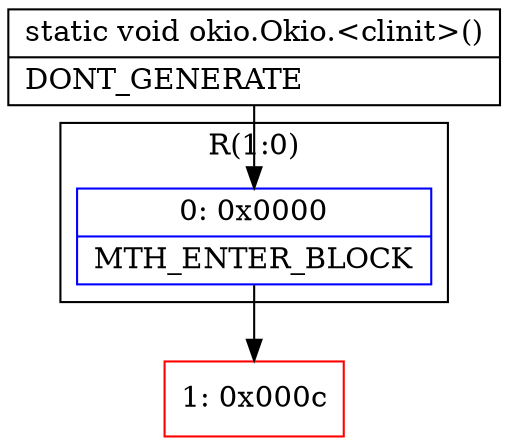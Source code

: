 digraph "CFG forokio.Okio.\<clinit\>()V" {
subgraph cluster_Region_397909157 {
label = "R(1:0)";
node [shape=record,color=blue];
Node_0 [shape=record,label="{0\:\ 0x0000|MTH_ENTER_BLOCK\l}"];
}
Node_1 [shape=record,color=red,label="{1\:\ 0x000c}"];
MethodNode[shape=record,label="{static void okio.Okio.\<clinit\>()  | DONT_GENERATE\l}"];
MethodNode -> Node_0;
Node_0 -> Node_1;
}

